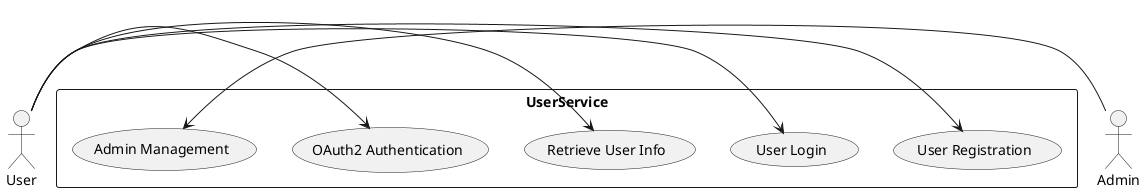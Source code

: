 @startuml
actor User
actor Admin

rectangle UserService {
  User -> (User Registration)
  User -> (User Login)
  User -> (Retrieve User Info)
  User -> (OAuth2 Authentication)
  Admin -> (Admin Management)
}
@enduml
